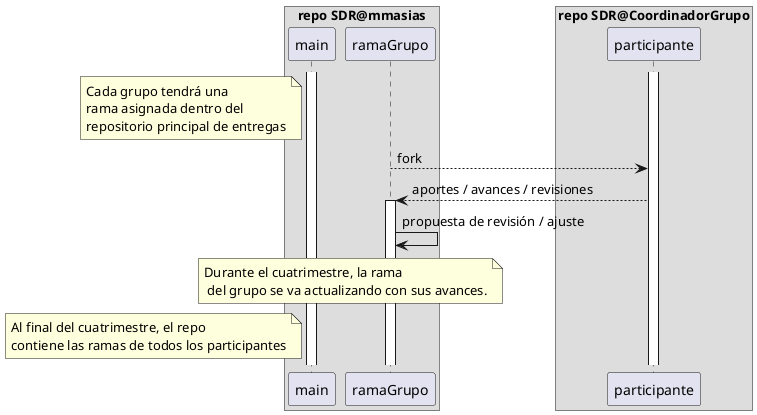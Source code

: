 @startuml

box "repo SDR@mmasias" 
    participant "main" as main
    activate main
    note left main: Cada grupo tendrá una \nrama asignada dentro del\nrepositorio principal de entregas
    participant "ramaGrupo" as ramaGrupo
end box

box "repo SDR@CoordinadorGrupo" 
    ' note right of participante: El participante crea una carpeta, \n dentro de la carpeta de trabajo \n con el formato nombreApellido
    participant "participante" as participante
    activate participante
end box


ramaGrupo --> participante: fork
participante --> ramaGrupo: aportes / avances / revisiones
activate ramaGrupo
ramaGrupo -> ramaGrupo: propuesta de revisión / ajuste

note over main, ramaGrupo: Durante el cuatrimestre, la rama \n del grupo se va actualizando con sus avances.


note left main: Al final del cuatrimestre, el repo\ncontiene las ramas de todos los participantes

@enduml
